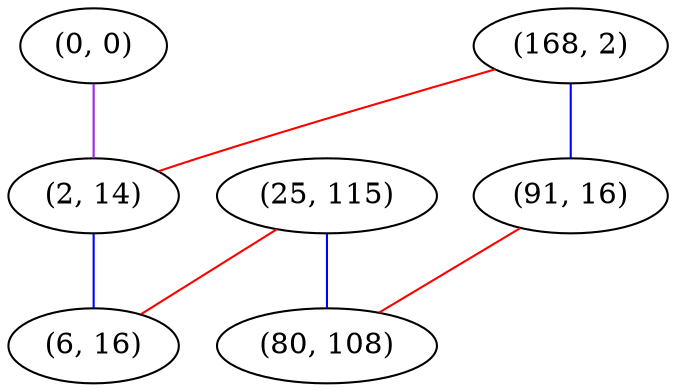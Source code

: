 graph "" {
"(0, 0)";
"(168, 2)";
"(25, 115)";
"(91, 16)";
"(2, 14)";
"(6, 16)";
"(80, 108)";
"(0, 0)" -- "(2, 14)"  [color=purple, key=0, weight=4];
"(168, 2)" -- "(91, 16)"  [color=blue, key=0, weight=3];
"(168, 2)" -- "(2, 14)"  [color=red, key=0, weight=1];
"(25, 115)" -- "(6, 16)"  [color=red, key=0, weight=1];
"(25, 115)" -- "(80, 108)"  [color=blue, key=0, weight=3];
"(91, 16)" -- "(80, 108)"  [color=red, key=0, weight=1];
"(2, 14)" -- "(6, 16)"  [color=blue, key=0, weight=3];
}
